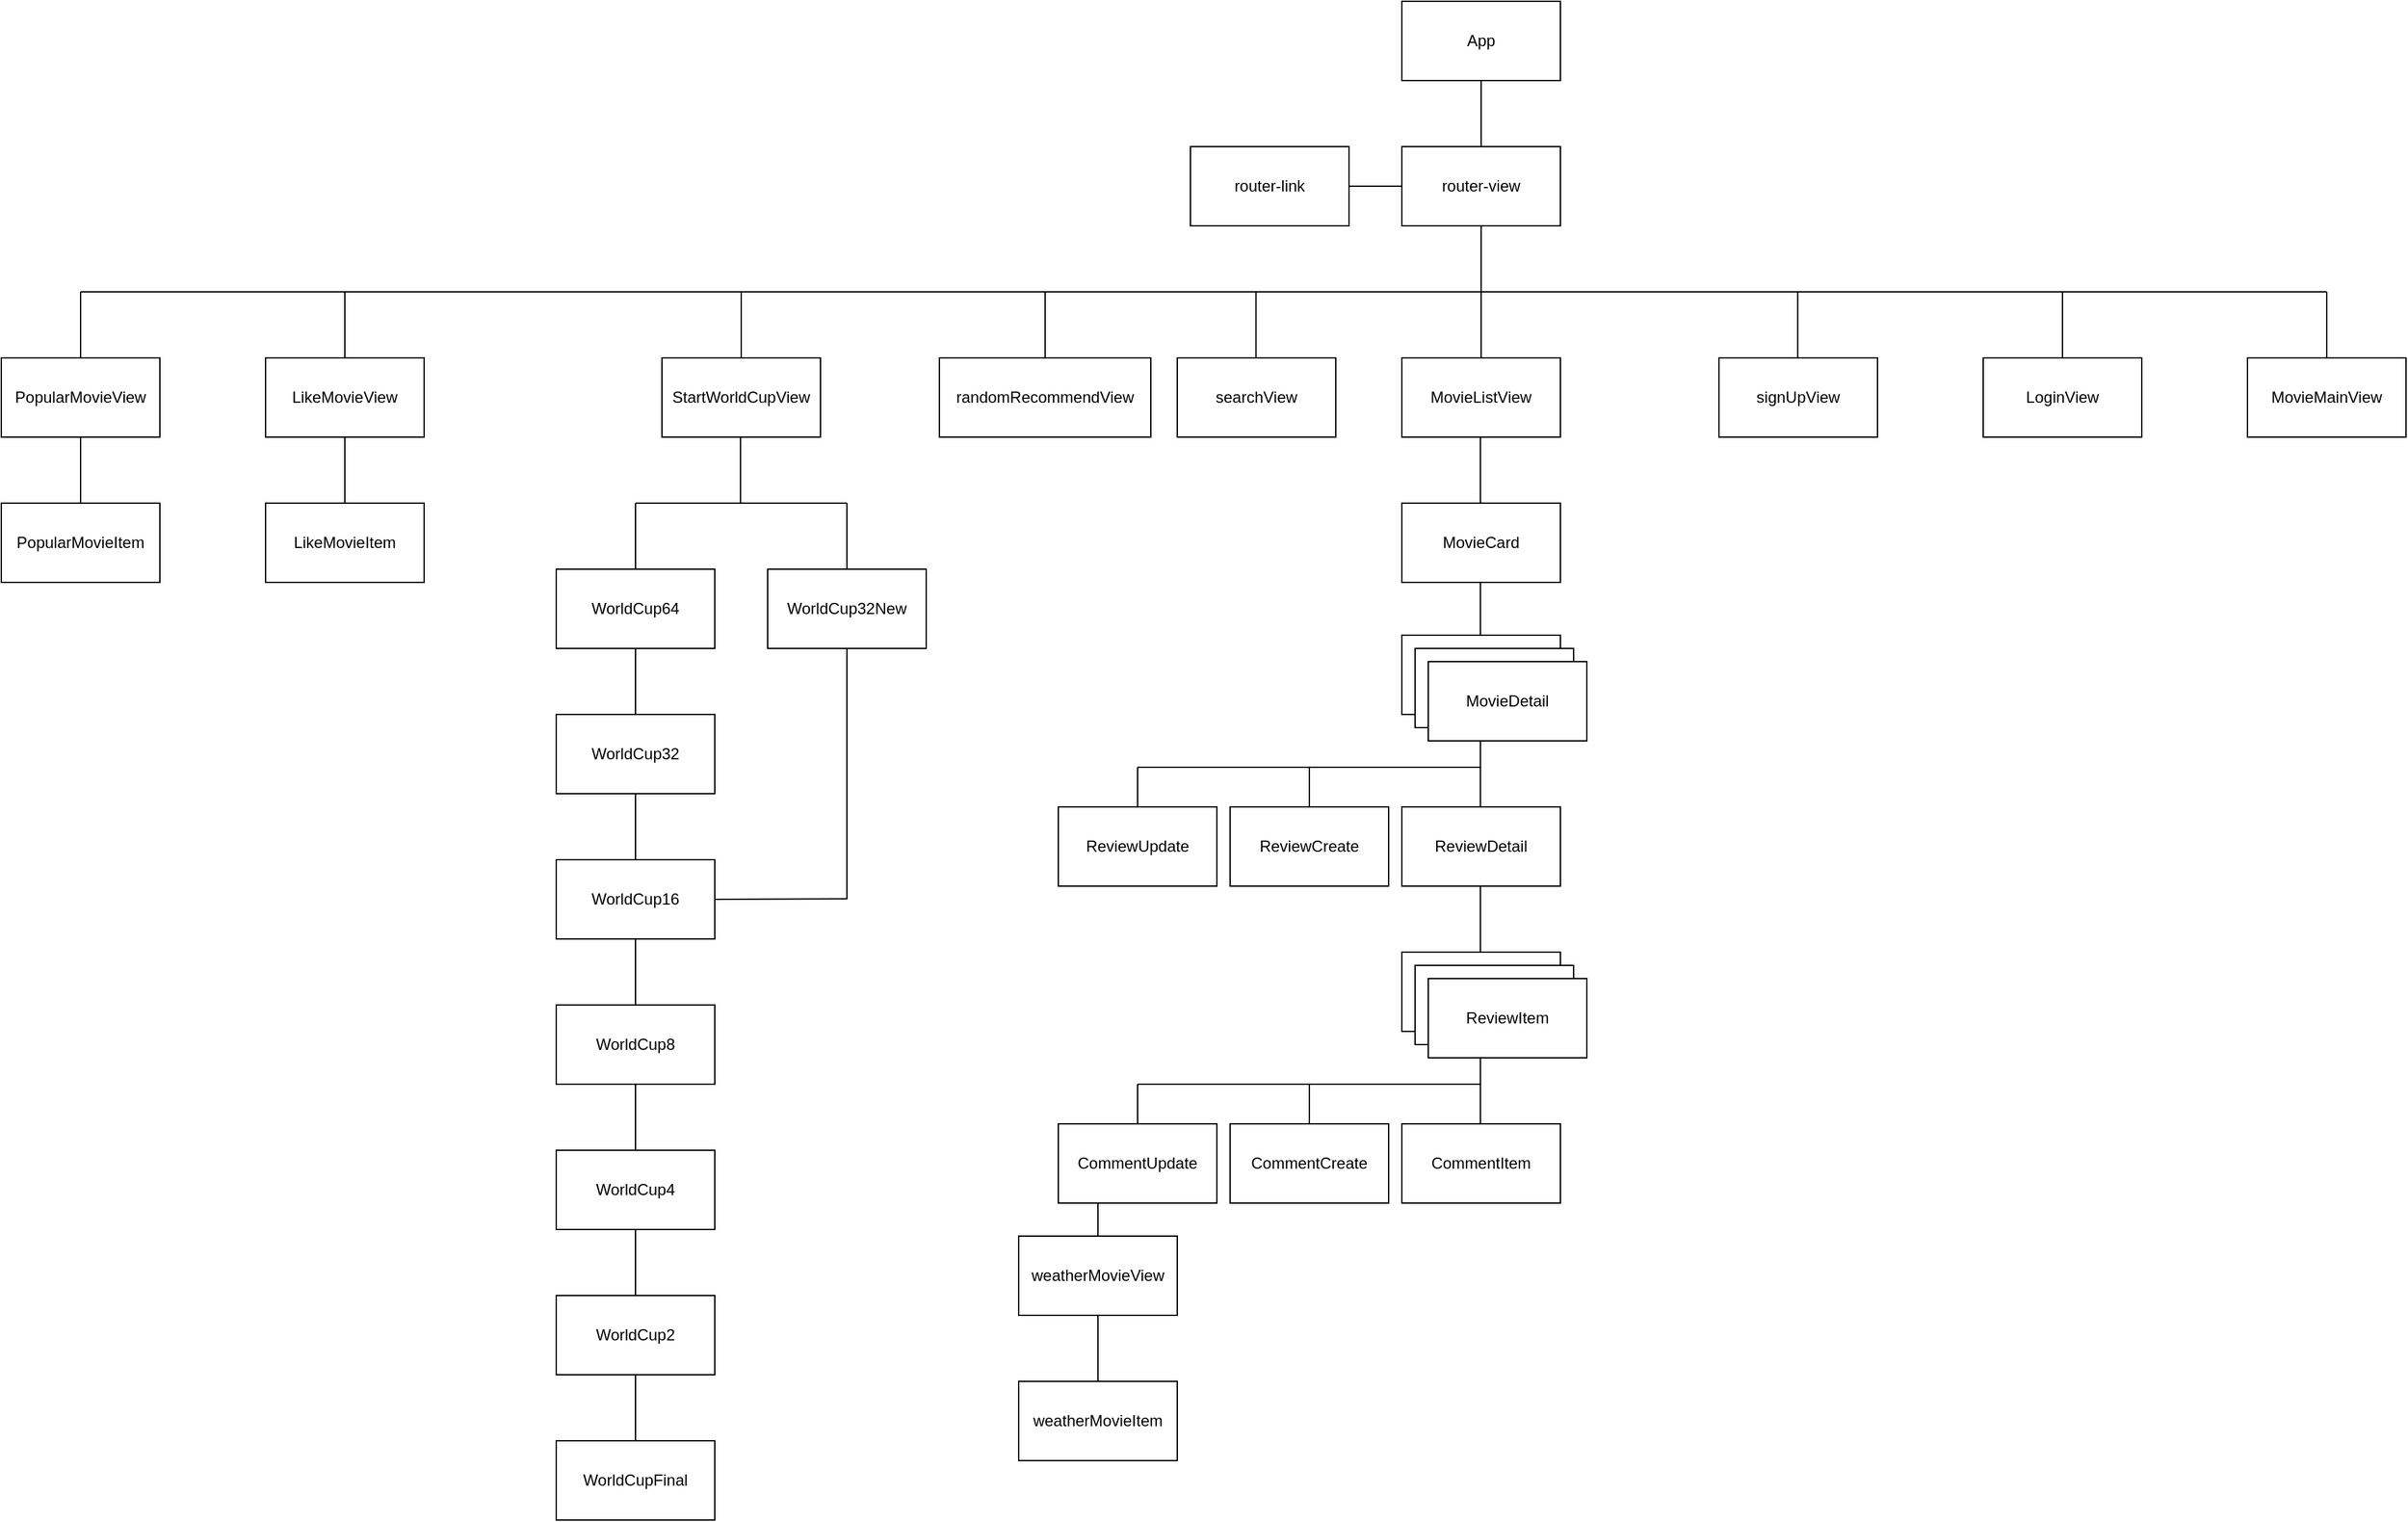 <mxfile version="21.3.3" type="device">
  <diagram name="페이지-1" id="cNmvZBpz3X71_PBRrEmD">
    <mxGraphModel dx="3707" dy="1447" grid="1" gridSize="10" guides="1" tooltips="1" connect="1" arrows="1" fold="1" page="1" pageScale="1" pageWidth="1100" pageHeight="850" math="0" shadow="0">
      <root>
        <mxCell id="0" />
        <mxCell id="1" parent="0" />
        <mxCell id="Ze-meWLK7D3br17XSPgm-1" value="App" style="rounded=0;whiteSpace=wrap;html=1;" vertex="1" parent="1">
          <mxGeometry x="500" y="70" width="120" height="60" as="geometry" />
        </mxCell>
        <mxCell id="Ze-meWLK7D3br17XSPgm-2" value="" style="endArrow=none;html=1;rounded=0;entryX=0.5;entryY=1;entryDx=0;entryDy=0;" edge="1" parent="1" target="Ze-meWLK7D3br17XSPgm-1">
          <mxGeometry width="50" height="50" relative="1" as="geometry">
            <mxPoint x="560" y="180" as="sourcePoint" />
            <mxPoint x="580" y="180" as="targetPoint" />
          </mxGeometry>
        </mxCell>
        <mxCell id="Ze-meWLK7D3br17XSPgm-3" value="router-view" style="rounded=0;whiteSpace=wrap;html=1;" vertex="1" parent="1">
          <mxGeometry x="500" y="180" width="120" height="60" as="geometry" />
        </mxCell>
        <mxCell id="Ze-meWLK7D3br17XSPgm-4" value="" style="endArrow=none;html=1;rounded=0;" edge="1" parent="1">
          <mxGeometry width="50" height="50" relative="1" as="geometry">
            <mxPoint x="460" y="210" as="sourcePoint" />
            <mxPoint x="500" y="210" as="targetPoint" />
          </mxGeometry>
        </mxCell>
        <mxCell id="Ze-meWLK7D3br17XSPgm-5" value="router-link" style="rounded=0;whiteSpace=wrap;html=1;" vertex="1" parent="1">
          <mxGeometry x="340" y="180" width="120" height="60" as="geometry" />
        </mxCell>
        <mxCell id="Ze-meWLK7D3br17XSPgm-10" value="" style="endArrow=none;html=1;rounded=0;entryX=0.5;entryY=1;entryDx=0;entryDy=0;" edge="1" parent="1">
          <mxGeometry width="50" height="50" relative="1" as="geometry">
            <mxPoint x="560" y="290" as="sourcePoint" />
            <mxPoint x="560" y="240" as="targetPoint" />
          </mxGeometry>
        </mxCell>
        <mxCell id="Ze-meWLK7D3br17XSPgm-13" value="" style="endArrow=none;html=1;rounded=0;" edge="1" parent="1">
          <mxGeometry width="50" height="50" relative="1" as="geometry">
            <mxPoint x="-500" y="290" as="sourcePoint" />
            <mxPoint x="1200" y="290" as="targetPoint" />
          </mxGeometry>
        </mxCell>
        <mxCell id="Ze-meWLK7D3br17XSPgm-15" value="" style="endArrow=none;html=1;rounded=0;entryX=0.5;entryY=1;entryDx=0;entryDy=0;" edge="1" parent="1">
          <mxGeometry width="50" height="50" relative="1" as="geometry">
            <mxPoint x="-500" y="340" as="sourcePoint" />
            <mxPoint x="-500" y="290" as="targetPoint" />
          </mxGeometry>
        </mxCell>
        <mxCell id="Ze-meWLK7D3br17XSPgm-16" value="" style="endArrow=none;html=1;rounded=0;entryX=0.5;entryY=1;entryDx=0;entryDy=0;" edge="1" parent="1">
          <mxGeometry width="50" height="50" relative="1" as="geometry">
            <mxPoint x="230" y="340" as="sourcePoint" />
            <mxPoint x="230" y="290" as="targetPoint" />
          </mxGeometry>
        </mxCell>
        <mxCell id="Ze-meWLK7D3br17XSPgm-17" value="" style="endArrow=none;html=1;rounded=0;entryX=0.5;entryY=1;entryDx=0;entryDy=0;" edge="1" parent="1">
          <mxGeometry width="50" height="50" relative="1" as="geometry">
            <mxPoint x="389.62" y="340" as="sourcePoint" />
            <mxPoint x="389.62" y="290" as="targetPoint" />
          </mxGeometry>
        </mxCell>
        <mxCell id="Ze-meWLK7D3br17XSPgm-18" value="" style="endArrow=none;html=1;rounded=0;entryX=0.5;entryY=1;entryDx=0;entryDy=0;" edge="1" parent="1">
          <mxGeometry width="50" height="50" relative="1" as="geometry">
            <mxPoint x="799.62" y="340" as="sourcePoint" />
            <mxPoint x="799.62" y="290" as="targetPoint" />
          </mxGeometry>
        </mxCell>
        <mxCell id="Ze-meWLK7D3br17XSPgm-19" value="" style="endArrow=none;html=1;rounded=0;entryX=0.5;entryY=1;entryDx=0;entryDy=0;" edge="1" parent="1">
          <mxGeometry width="50" height="50" relative="1" as="geometry">
            <mxPoint y="340" as="sourcePoint" />
            <mxPoint y="290" as="targetPoint" />
          </mxGeometry>
        </mxCell>
        <mxCell id="Ze-meWLK7D3br17XSPgm-20" value="" style="endArrow=none;html=1;rounded=0;entryX=0.5;entryY=1;entryDx=0;entryDy=0;" edge="1" parent="1">
          <mxGeometry width="50" height="50" relative="1" as="geometry">
            <mxPoint x="270" y="1005" as="sourcePoint" />
            <mxPoint x="270" y="955" as="targetPoint" />
          </mxGeometry>
        </mxCell>
        <mxCell id="Ze-meWLK7D3br17XSPgm-21" value="" style="endArrow=none;html=1;rounded=0;entryX=0.5;entryY=1;entryDx=0;entryDy=0;" edge="1" parent="1">
          <mxGeometry width="50" height="50" relative="1" as="geometry">
            <mxPoint x="1000" y="340" as="sourcePoint" />
            <mxPoint x="1000" y="290" as="targetPoint" />
          </mxGeometry>
        </mxCell>
        <mxCell id="Ze-meWLK7D3br17XSPgm-22" value="" style="endArrow=none;html=1;rounded=0;entryX=0.5;entryY=1;entryDx=0;entryDy=0;" edge="1" parent="1">
          <mxGeometry width="50" height="50" relative="1" as="geometry">
            <mxPoint x="1200" y="340" as="sourcePoint" />
            <mxPoint x="1200" y="290" as="targetPoint" />
          </mxGeometry>
        </mxCell>
        <mxCell id="Ze-meWLK7D3br17XSPgm-23" value="" style="endArrow=none;html=1;rounded=0;entryX=0.5;entryY=1;entryDx=0;entryDy=0;" edge="1" parent="1">
          <mxGeometry width="50" height="50" relative="1" as="geometry">
            <mxPoint x="-300" y="340" as="sourcePoint" />
            <mxPoint x="-300" y="290" as="targetPoint" />
          </mxGeometry>
        </mxCell>
        <mxCell id="Ze-meWLK7D3br17XSPgm-24" value="" style="endArrow=none;html=1;rounded=0;entryX=0.5;entryY=1;entryDx=0;entryDy=0;" edge="1" parent="1">
          <mxGeometry width="50" height="50" relative="1" as="geometry">
            <mxPoint x="560" y="340" as="sourcePoint" />
            <mxPoint x="560" y="290" as="targetPoint" />
          </mxGeometry>
        </mxCell>
        <mxCell id="Ze-meWLK7D3br17XSPgm-25" value="signUpView" style="rounded=0;whiteSpace=wrap;html=1;" vertex="1" parent="1">
          <mxGeometry x="740" y="340" width="120" height="60" as="geometry" />
        </mxCell>
        <mxCell id="Ze-meWLK7D3br17XSPgm-27" value="MovieMainView" style="rounded=0;whiteSpace=wrap;html=1;" vertex="1" parent="1">
          <mxGeometry x="1140" y="340" width="120" height="60" as="geometry" />
        </mxCell>
        <mxCell id="Ze-meWLK7D3br17XSPgm-28" value="LoginView" style="rounded=0;whiteSpace=wrap;html=1;" vertex="1" parent="1">
          <mxGeometry x="940" y="340" width="120" height="60" as="geometry" />
        </mxCell>
        <mxCell id="Ze-meWLK7D3br17XSPgm-29" value="weatherMovieView" style="rounded=0;whiteSpace=wrap;html=1;" vertex="1" parent="1">
          <mxGeometry x="210" y="1005" width="120" height="60" as="geometry" />
        </mxCell>
        <mxCell id="Ze-meWLK7D3br17XSPgm-30" value="StartWorldCupView" style="rounded=0;whiteSpace=wrap;html=1;" vertex="1" parent="1">
          <mxGeometry x="-60" y="340" width="120" height="60" as="geometry" />
        </mxCell>
        <mxCell id="Ze-meWLK7D3br17XSPgm-31" value="searchView" style="rounded=0;whiteSpace=wrap;html=1;" vertex="1" parent="1">
          <mxGeometry x="330" y="340" width="120" height="60" as="geometry" />
        </mxCell>
        <mxCell id="Ze-meWLK7D3br17XSPgm-32" value="randomRecommendView" style="rounded=0;whiteSpace=wrap;html=1;" vertex="1" parent="1">
          <mxGeometry x="150" y="340" width="160" height="60" as="geometry" />
        </mxCell>
        <mxCell id="Ze-meWLK7D3br17XSPgm-33" value="PopularMovieView" style="rounded=0;whiteSpace=wrap;html=1;" vertex="1" parent="1">
          <mxGeometry x="-560" y="340" width="120" height="60" as="geometry" />
        </mxCell>
        <mxCell id="Ze-meWLK7D3br17XSPgm-34" value="LikeMovieView" style="rounded=0;whiteSpace=wrap;html=1;" vertex="1" parent="1">
          <mxGeometry x="-360" y="340" width="120" height="60" as="geometry" />
        </mxCell>
        <mxCell id="Ze-meWLK7D3br17XSPgm-35" value="MovieListView" style="rounded=0;whiteSpace=wrap;html=1;" vertex="1" parent="1">
          <mxGeometry x="500" y="340" width="120" height="60" as="geometry" />
        </mxCell>
        <mxCell id="Ze-meWLK7D3br17XSPgm-36" value="" style="endArrow=none;html=1;rounded=0;entryX=0.5;entryY=1;entryDx=0;entryDy=0;" edge="1" parent="1">
          <mxGeometry width="50" height="50" relative="1" as="geometry">
            <mxPoint x="559.44" y="450" as="sourcePoint" />
            <mxPoint x="559.44" y="400" as="targetPoint" />
          </mxGeometry>
        </mxCell>
        <mxCell id="Ze-meWLK7D3br17XSPgm-37" value="MovieCard" style="rounded=0;whiteSpace=wrap;html=1;" vertex="1" parent="1">
          <mxGeometry x="500" y="450" width="120" height="60" as="geometry" />
        </mxCell>
        <mxCell id="Ze-meWLK7D3br17XSPgm-38" value="" style="endArrow=none;html=1;rounded=0;entryX=0.5;entryY=1;entryDx=0;entryDy=0;" edge="1" parent="1">
          <mxGeometry width="50" height="50" relative="1" as="geometry">
            <mxPoint x="559.44" y="560" as="sourcePoint" />
            <mxPoint x="559.44" y="510" as="targetPoint" />
          </mxGeometry>
        </mxCell>
        <mxCell id="Ze-meWLK7D3br17XSPgm-39" value="" style="rounded=0;whiteSpace=wrap;html=1;" vertex="1" parent="1">
          <mxGeometry x="500" y="550" width="120" height="60" as="geometry" />
        </mxCell>
        <mxCell id="Ze-meWLK7D3br17XSPgm-41" value="" style="rounded=0;whiteSpace=wrap;html=1;" vertex="1" parent="1">
          <mxGeometry x="510" y="560" width="120" height="60" as="geometry" />
        </mxCell>
        <mxCell id="Ze-meWLK7D3br17XSPgm-42" value="MovieDetail" style="rounded=0;whiteSpace=wrap;html=1;" vertex="1" parent="1">
          <mxGeometry x="520" y="570" width="120" height="60" as="geometry" />
        </mxCell>
        <mxCell id="Ze-meWLK7D3br17XSPgm-44" value="" style="endArrow=none;html=1;rounded=0;entryX=0.5;entryY=1;entryDx=0;entryDy=0;" edge="1" parent="1">
          <mxGeometry width="50" height="50" relative="1" as="geometry">
            <mxPoint x="559.44" y="680" as="sourcePoint" />
            <mxPoint x="559.44" y="630" as="targetPoint" />
          </mxGeometry>
        </mxCell>
        <mxCell id="Ze-meWLK7D3br17XSPgm-45" value="ReviewDetail" style="rounded=0;whiteSpace=wrap;html=1;" vertex="1" parent="1">
          <mxGeometry x="500" y="680" width="120" height="60" as="geometry" />
        </mxCell>
        <mxCell id="Ze-meWLK7D3br17XSPgm-46" value="" style="endArrow=none;html=1;rounded=0;" edge="1" parent="1">
          <mxGeometry width="50" height="50" relative="1" as="geometry">
            <mxPoint x="430" y="650" as="sourcePoint" />
            <mxPoint x="560" y="650" as="targetPoint" />
          </mxGeometry>
        </mxCell>
        <mxCell id="Ze-meWLK7D3br17XSPgm-47" value="ReviewCreate" style="rounded=0;whiteSpace=wrap;html=1;" vertex="1" parent="1">
          <mxGeometry x="370" y="680" width="120" height="60" as="geometry" />
        </mxCell>
        <mxCell id="Ze-meWLK7D3br17XSPgm-50" value="" style="endArrow=none;html=1;rounded=0;entryX=0.5;entryY=1;entryDx=0;entryDy=0;" edge="1" parent="1">
          <mxGeometry width="50" height="50" relative="1" as="geometry">
            <mxPoint x="559.44" y="790" as="sourcePoint" />
            <mxPoint x="559.44" y="740" as="targetPoint" />
          </mxGeometry>
        </mxCell>
        <mxCell id="Ze-meWLK7D3br17XSPgm-51" value="" style="rounded=0;whiteSpace=wrap;html=1;" vertex="1" parent="1">
          <mxGeometry x="500" y="790" width="120" height="60" as="geometry" />
        </mxCell>
        <mxCell id="Ze-meWLK7D3br17XSPgm-52" value="" style="rounded=0;whiteSpace=wrap;html=1;" vertex="1" parent="1">
          <mxGeometry x="510" y="800" width="120" height="60" as="geometry" />
        </mxCell>
        <mxCell id="Ze-meWLK7D3br17XSPgm-53" value="ReviewItem" style="rounded=0;whiteSpace=wrap;html=1;" vertex="1" parent="1">
          <mxGeometry x="520" y="810" width="120" height="60" as="geometry" />
        </mxCell>
        <mxCell id="Ze-meWLK7D3br17XSPgm-54" value="" style="endArrow=none;html=1;rounded=0;entryX=0.5;entryY=1;entryDx=0;entryDy=0;" edge="1" parent="1">
          <mxGeometry width="50" height="50" relative="1" as="geometry">
            <mxPoint x="559.44" y="920" as="sourcePoint" />
            <mxPoint x="559.44" y="870" as="targetPoint" />
          </mxGeometry>
        </mxCell>
        <mxCell id="Ze-meWLK7D3br17XSPgm-61" value="ReviewUpdate" style="rounded=0;whiteSpace=wrap;html=1;" vertex="1" parent="1">
          <mxGeometry x="240" y="680" width="120" height="60" as="geometry" />
        </mxCell>
        <mxCell id="Ze-meWLK7D3br17XSPgm-64" value="CommentItem" style="rounded=0;whiteSpace=wrap;html=1;" vertex="1" parent="1">
          <mxGeometry x="500" y="920" width="120" height="60" as="geometry" />
        </mxCell>
        <mxCell id="Ze-meWLK7D3br17XSPgm-66" value="CommentCreate" style="rounded=0;whiteSpace=wrap;html=1;" vertex="1" parent="1">
          <mxGeometry x="370" y="920" width="120" height="60" as="geometry" />
        </mxCell>
        <mxCell id="Ze-meWLK7D3br17XSPgm-68" value="" style="endArrow=none;html=1;rounded=0;entryX=0.5;entryY=1;entryDx=0;entryDy=0;" edge="1" parent="1">
          <mxGeometry width="50" height="50" relative="1" as="geometry">
            <mxPoint x="430" y="680" as="sourcePoint" />
            <mxPoint x="430" y="650" as="targetPoint" />
          </mxGeometry>
        </mxCell>
        <mxCell id="Ze-meWLK7D3br17XSPgm-69" value="" style="endArrow=none;html=1;rounded=0;" edge="1" parent="1">
          <mxGeometry width="50" height="50" relative="1" as="geometry">
            <mxPoint x="300" y="650" as="sourcePoint" />
            <mxPoint x="430" y="650" as="targetPoint" />
          </mxGeometry>
        </mxCell>
        <mxCell id="Ze-meWLK7D3br17XSPgm-70" value="" style="endArrow=none;html=1;rounded=0;entryX=0.5;entryY=1;entryDx=0;entryDy=0;" edge="1" parent="1">
          <mxGeometry width="50" height="50" relative="1" as="geometry">
            <mxPoint x="300" y="680" as="sourcePoint" />
            <mxPoint x="300" y="650" as="targetPoint" />
          </mxGeometry>
        </mxCell>
        <mxCell id="Ze-meWLK7D3br17XSPgm-71" value="" style="endArrow=none;html=1;rounded=0;" edge="1" parent="1">
          <mxGeometry width="50" height="50" relative="1" as="geometry">
            <mxPoint x="430" y="890" as="sourcePoint" />
            <mxPoint x="560" y="890" as="targetPoint" />
          </mxGeometry>
        </mxCell>
        <mxCell id="Ze-meWLK7D3br17XSPgm-72" value="" style="endArrow=none;html=1;rounded=0;entryX=0.5;entryY=1;entryDx=0;entryDy=0;" edge="1" parent="1">
          <mxGeometry width="50" height="50" relative="1" as="geometry">
            <mxPoint x="430" y="920" as="sourcePoint" />
            <mxPoint x="430" y="890" as="targetPoint" />
          </mxGeometry>
        </mxCell>
        <mxCell id="Ze-meWLK7D3br17XSPgm-73" value="" style="endArrow=none;html=1;rounded=0;" edge="1" parent="1">
          <mxGeometry width="50" height="50" relative="1" as="geometry">
            <mxPoint x="300" y="890" as="sourcePoint" />
            <mxPoint x="430" y="890" as="targetPoint" />
          </mxGeometry>
        </mxCell>
        <mxCell id="Ze-meWLK7D3br17XSPgm-74" value="" style="endArrow=none;html=1;rounded=0;entryX=0.5;entryY=1;entryDx=0;entryDy=0;" edge="1" parent="1">
          <mxGeometry width="50" height="50" relative="1" as="geometry">
            <mxPoint x="300" y="920" as="sourcePoint" />
            <mxPoint x="300" y="890" as="targetPoint" />
          </mxGeometry>
        </mxCell>
        <mxCell id="Ze-meWLK7D3br17XSPgm-75" value="CommentUpdate" style="rounded=0;whiteSpace=wrap;html=1;" vertex="1" parent="1">
          <mxGeometry x="240" y="920" width="120" height="60" as="geometry" />
        </mxCell>
        <mxCell id="Ze-meWLK7D3br17XSPgm-77" value="" style="endArrow=none;html=1;rounded=0;entryX=0.5;entryY=1;entryDx=0;entryDy=0;" edge="1" parent="1">
          <mxGeometry width="50" height="50" relative="1" as="geometry">
            <mxPoint x="-300" y="450" as="sourcePoint" />
            <mxPoint x="-300" y="400" as="targetPoint" />
          </mxGeometry>
        </mxCell>
        <mxCell id="Ze-meWLK7D3br17XSPgm-78" value="LikeMovieItem" style="rounded=0;whiteSpace=wrap;html=1;" vertex="1" parent="1">
          <mxGeometry x="-360" y="450" width="120" height="60" as="geometry" />
        </mxCell>
        <mxCell id="Ze-meWLK7D3br17XSPgm-79" value="" style="endArrow=none;html=1;rounded=0;entryX=0.5;entryY=1;entryDx=0;entryDy=0;" edge="1" parent="1">
          <mxGeometry width="50" height="50" relative="1" as="geometry">
            <mxPoint x="-500" y="450" as="sourcePoint" />
            <mxPoint x="-500" y="400" as="targetPoint" />
          </mxGeometry>
        </mxCell>
        <mxCell id="Ze-meWLK7D3br17XSPgm-80" value="PopularMovieItem" style="rounded=0;whiteSpace=wrap;html=1;" vertex="1" parent="1">
          <mxGeometry x="-560" y="450" width="120" height="60" as="geometry" />
        </mxCell>
        <mxCell id="Ze-meWLK7D3br17XSPgm-83" value="" style="endArrow=none;html=1;rounded=0;entryX=0.5;entryY=1;entryDx=0;entryDy=0;" edge="1" parent="1">
          <mxGeometry width="50" height="50" relative="1" as="geometry">
            <mxPoint x="270" y="1115" as="sourcePoint" />
            <mxPoint x="270" y="1065" as="targetPoint" />
          </mxGeometry>
        </mxCell>
        <mxCell id="Ze-meWLK7D3br17XSPgm-84" value="weatherMovieItem" style="rounded=0;whiteSpace=wrap;html=1;" vertex="1" parent="1">
          <mxGeometry x="210" y="1115" width="120" height="60" as="geometry" />
        </mxCell>
        <mxCell id="Ze-meWLK7D3br17XSPgm-86" value="" style="endArrow=none;html=1;rounded=0;" edge="1" parent="1">
          <mxGeometry width="50" height="50" relative="1" as="geometry">
            <mxPoint x="-80" y="450" as="sourcePoint" />
            <mxPoint x="80" y="450" as="targetPoint" />
          </mxGeometry>
        </mxCell>
        <mxCell id="Ze-meWLK7D3br17XSPgm-88" value="" style="endArrow=none;html=1;rounded=0;entryX=0.5;entryY=1;entryDx=0;entryDy=0;" edge="1" parent="1">
          <mxGeometry width="50" height="50" relative="1" as="geometry">
            <mxPoint x="-0.56" y="450" as="sourcePoint" />
            <mxPoint x="-0.56" y="400" as="targetPoint" />
          </mxGeometry>
        </mxCell>
        <mxCell id="Ze-meWLK7D3br17XSPgm-90" value="" style="endArrow=none;html=1;rounded=0;entryX=0.5;entryY=1;entryDx=0;entryDy=0;" edge="1" parent="1">
          <mxGeometry width="50" height="50" relative="1" as="geometry">
            <mxPoint x="-80" y="500" as="sourcePoint" />
            <mxPoint x="-80" y="450" as="targetPoint" />
          </mxGeometry>
        </mxCell>
        <mxCell id="Ze-meWLK7D3br17XSPgm-91" value="" style="endArrow=none;html=1;rounded=0;entryX=0.5;entryY=1;entryDx=0;entryDy=0;" edge="1" parent="1">
          <mxGeometry width="50" height="50" relative="1" as="geometry">
            <mxPoint x="80" y="500" as="sourcePoint" />
            <mxPoint x="80" y="450" as="targetPoint" />
          </mxGeometry>
        </mxCell>
        <mxCell id="Ze-meWLK7D3br17XSPgm-92" value="WorldCup64" style="rounded=0;whiteSpace=wrap;html=1;" vertex="1" parent="1">
          <mxGeometry x="-140" y="500" width="120" height="60" as="geometry" />
        </mxCell>
        <mxCell id="Ze-meWLK7D3br17XSPgm-93" value="WorldCup32New" style="rounded=0;whiteSpace=wrap;html=1;" vertex="1" parent="1">
          <mxGeometry x="20" y="500" width="120" height="60" as="geometry" />
        </mxCell>
        <mxCell id="Ze-meWLK7D3br17XSPgm-94" value="" style="endArrow=none;html=1;rounded=0;entryX=0.5;entryY=1;entryDx=0;entryDy=0;" edge="1" parent="1">
          <mxGeometry width="50" height="50" relative="1" as="geometry">
            <mxPoint x="-80" y="610" as="sourcePoint" />
            <mxPoint x="-80" y="560" as="targetPoint" />
          </mxGeometry>
        </mxCell>
        <mxCell id="Ze-meWLK7D3br17XSPgm-95" value="WorldCup32" style="rounded=0;whiteSpace=wrap;html=1;" vertex="1" parent="1">
          <mxGeometry x="-140" y="610" width="120" height="60" as="geometry" />
        </mxCell>
        <mxCell id="Ze-meWLK7D3br17XSPgm-96" value="" style="endArrow=none;html=1;rounded=0;entryX=0.5;entryY=1;entryDx=0;entryDy=0;" edge="1" parent="1">
          <mxGeometry width="50" height="50" relative="1" as="geometry">
            <mxPoint x="-80" y="720" as="sourcePoint" />
            <mxPoint x="-80" y="670" as="targetPoint" />
          </mxGeometry>
        </mxCell>
        <mxCell id="Ze-meWLK7D3br17XSPgm-97" value="WorldCup16" style="rounded=0;whiteSpace=wrap;html=1;" vertex="1" parent="1">
          <mxGeometry x="-140" y="720" width="120" height="60" as="geometry" />
        </mxCell>
        <mxCell id="Ze-meWLK7D3br17XSPgm-100" value="" style="endArrow=none;html=1;rounded=0;entryX=0.5;entryY=1;entryDx=0;entryDy=0;" edge="1" parent="1" target="Ze-meWLK7D3br17XSPgm-93">
          <mxGeometry width="50" height="50" relative="1" as="geometry">
            <mxPoint x="80" y="750" as="sourcePoint" />
            <mxPoint x="79.62" y="565" as="targetPoint" />
          </mxGeometry>
        </mxCell>
        <mxCell id="Ze-meWLK7D3br17XSPgm-102" value="" style="endArrow=none;html=1;rounded=0;" edge="1" parent="1">
          <mxGeometry width="50" height="50" relative="1" as="geometry">
            <mxPoint x="-20" y="750" as="sourcePoint" />
            <mxPoint x="80" y="749.62" as="targetPoint" />
          </mxGeometry>
        </mxCell>
        <mxCell id="Ze-meWLK7D3br17XSPgm-103" value="" style="endArrow=none;html=1;rounded=0;entryX=0.5;entryY=1;entryDx=0;entryDy=0;" edge="1" parent="1">
          <mxGeometry width="50" height="50" relative="1" as="geometry">
            <mxPoint x="-80" y="830" as="sourcePoint" />
            <mxPoint x="-80" y="780" as="targetPoint" />
          </mxGeometry>
        </mxCell>
        <mxCell id="Ze-meWLK7D3br17XSPgm-104" value="WorldCup8" style="rounded=0;whiteSpace=wrap;html=1;" vertex="1" parent="1">
          <mxGeometry x="-140" y="830" width="120" height="60" as="geometry" />
        </mxCell>
        <mxCell id="Ze-meWLK7D3br17XSPgm-105" value="" style="endArrow=none;html=1;rounded=0;entryX=0.5;entryY=1;entryDx=0;entryDy=0;" edge="1" parent="1">
          <mxGeometry width="50" height="50" relative="1" as="geometry">
            <mxPoint x="-80" y="940" as="sourcePoint" />
            <mxPoint x="-80" y="890" as="targetPoint" />
          </mxGeometry>
        </mxCell>
        <mxCell id="Ze-meWLK7D3br17XSPgm-106" value="WorldCup4" style="rounded=0;whiteSpace=wrap;html=1;" vertex="1" parent="1">
          <mxGeometry x="-140" y="940" width="120" height="60" as="geometry" />
        </mxCell>
        <mxCell id="Ze-meWLK7D3br17XSPgm-107" value="" style="endArrow=none;html=1;rounded=0;entryX=0.5;entryY=1;entryDx=0;entryDy=0;" edge="1" parent="1">
          <mxGeometry width="50" height="50" relative="1" as="geometry">
            <mxPoint x="-80" y="1050" as="sourcePoint" />
            <mxPoint x="-80" y="1000" as="targetPoint" />
          </mxGeometry>
        </mxCell>
        <mxCell id="Ze-meWLK7D3br17XSPgm-108" value="WorldCup2" style="rounded=0;whiteSpace=wrap;html=1;" vertex="1" parent="1">
          <mxGeometry x="-140" y="1050" width="120" height="60" as="geometry" />
        </mxCell>
        <mxCell id="Ze-meWLK7D3br17XSPgm-109" value="" style="endArrow=none;html=1;rounded=0;entryX=0.5;entryY=1;entryDx=0;entryDy=0;" edge="1" parent="1">
          <mxGeometry width="50" height="50" relative="1" as="geometry">
            <mxPoint x="-80" y="1160" as="sourcePoint" />
            <mxPoint x="-80" y="1110" as="targetPoint" />
          </mxGeometry>
        </mxCell>
        <mxCell id="Ze-meWLK7D3br17XSPgm-110" value="WorldCupFinal" style="rounded=0;whiteSpace=wrap;html=1;" vertex="1" parent="1">
          <mxGeometry x="-140" y="1160" width="120" height="60" as="geometry" />
        </mxCell>
      </root>
    </mxGraphModel>
  </diagram>
</mxfile>
